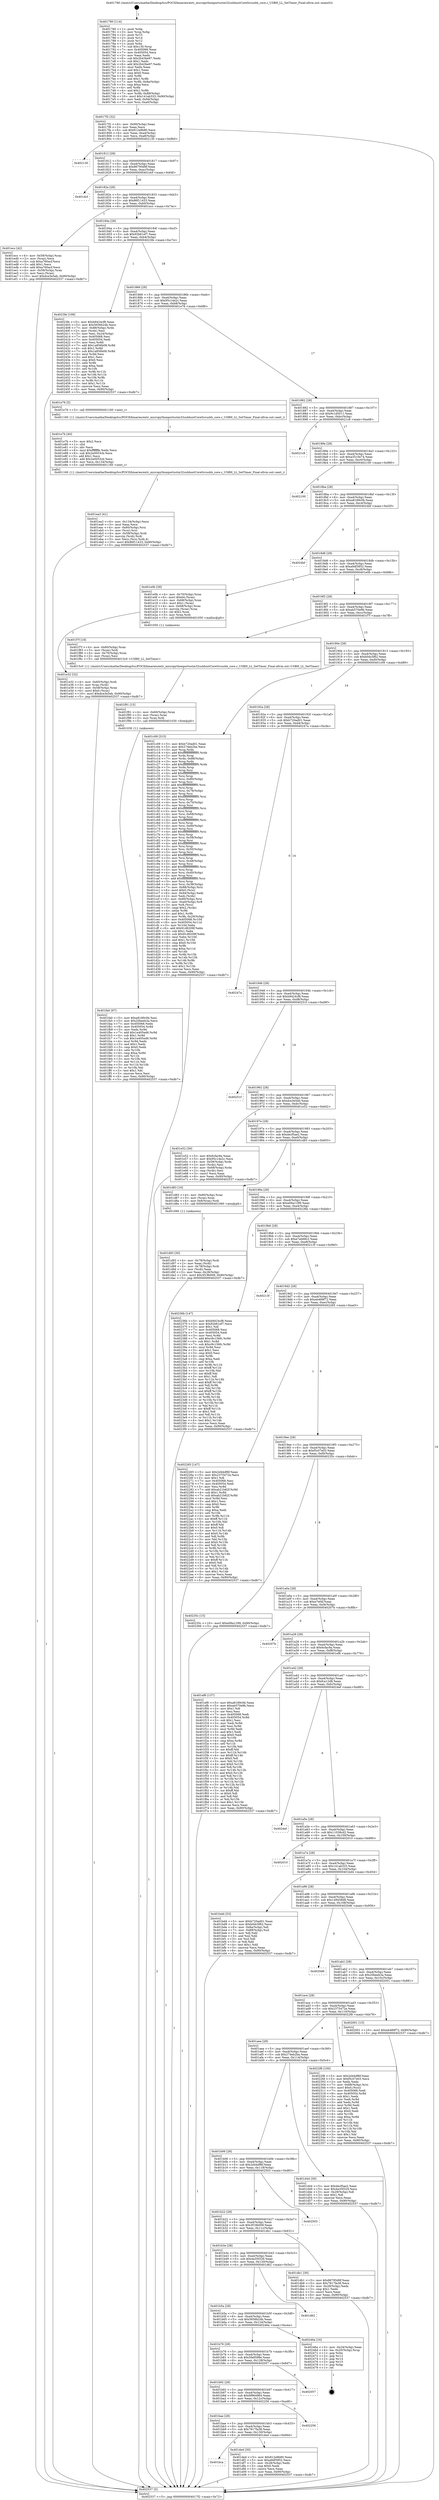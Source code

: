 digraph "0x401780" {
  label = "0x401780 (/mnt/c/Users/mathe/Desktop/tcc/POCII/binaries/extr_micropythonportsstm32usbhostCoreSrcusbh_core.c_USBH_LL_SetTimer_Final-ollvm.out::main(0))"
  labelloc = "t"
  node[shape=record]

  Entry [label="",width=0.3,height=0.3,shape=circle,fillcolor=black,style=filled]
  "0x4017f2" [label="{
     0x4017f2 [32]\l
     | [instrs]\l
     &nbsp;&nbsp;0x4017f2 \<+6\>: mov -0x90(%rbp),%eax\l
     &nbsp;&nbsp;0x4017f8 \<+2\>: mov %eax,%ecx\l
     &nbsp;&nbsp;0x4017fa \<+6\>: sub $0x812e9b80,%ecx\l
     &nbsp;&nbsp;0x401800 \<+6\>: mov %eax,-0xa4(%rbp)\l
     &nbsp;&nbsp;0x401806 \<+6\>: mov %ecx,-0xa8(%rbp)\l
     &nbsp;&nbsp;0x40180c \<+6\>: je 0000000000402130 \<main+0x9b0\>\l
  }"]
  "0x402130" [label="{
     0x402130\l
  }", style=dashed]
  "0x401812" [label="{
     0x401812 [28]\l
     | [instrs]\l
     &nbsp;&nbsp;0x401812 \<+5\>: jmp 0000000000401817 \<main+0x97\>\l
     &nbsp;&nbsp;0x401817 \<+6\>: mov -0xa4(%rbp),%eax\l
     &nbsp;&nbsp;0x40181d \<+5\>: sub $0x86795d9f,%eax\l
     &nbsp;&nbsp;0x401822 \<+6\>: mov %eax,-0xac(%rbp)\l
     &nbsp;&nbsp;0x401828 \<+6\>: je 0000000000401dcf \<main+0x64f\>\l
  }"]
  Exit [label="",width=0.3,height=0.3,shape=circle,fillcolor=black,style=filled,peripheries=2]
  "0x401dcf" [label="{
     0x401dcf\l
  }", style=dashed]
  "0x40182e" [label="{
     0x40182e [28]\l
     | [instrs]\l
     &nbsp;&nbsp;0x40182e \<+5\>: jmp 0000000000401833 \<main+0xb3\>\l
     &nbsp;&nbsp;0x401833 \<+6\>: mov -0xa4(%rbp),%eax\l
     &nbsp;&nbsp;0x401839 \<+5\>: sub $0x86f11433,%eax\l
     &nbsp;&nbsp;0x40183e \<+6\>: mov %eax,-0xb0(%rbp)\l
     &nbsp;&nbsp;0x401844 \<+6\>: je 0000000000401ecc \<main+0x74c\>\l
  }"]
  "0x401fa0" [label="{
     0x401fa0 [97]\l
     | [instrs]\l
     &nbsp;&nbsp;0x401fa0 \<+5\>: mov $0xa8189c0b,%esi\l
     &nbsp;&nbsp;0x401fa5 \<+5\>: mov $0x20beeb3a,%ecx\l
     &nbsp;&nbsp;0x401faa \<+7\>: mov 0x405068,%edx\l
     &nbsp;&nbsp;0x401fb1 \<+8\>: mov 0x405054,%r8d\l
     &nbsp;&nbsp;0x401fb9 \<+3\>: mov %edx,%r9d\l
     &nbsp;&nbsp;0x401fbc \<+7\>: add $0x1e405ed6,%r9d\l
     &nbsp;&nbsp;0x401fc3 \<+4\>: sub $0x1,%r9d\l
     &nbsp;&nbsp;0x401fc7 \<+7\>: sub $0x1e405ed6,%r9d\l
     &nbsp;&nbsp;0x401fce \<+4\>: imul %r9d,%edx\l
     &nbsp;&nbsp;0x401fd2 \<+3\>: and $0x1,%edx\l
     &nbsp;&nbsp;0x401fd5 \<+3\>: cmp $0x0,%edx\l
     &nbsp;&nbsp;0x401fd8 \<+4\>: sete %r10b\l
     &nbsp;&nbsp;0x401fdc \<+4\>: cmp $0xa,%r8d\l
     &nbsp;&nbsp;0x401fe0 \<+4\>: setl %r11b\l
     &nbsp;&nbsp;0x401fe4 \<+3\>: mov %r10b,%bl\l
     &nbsp;&nbsp;0x401fe7 \<+3\>: and %r11b,%bl\l
     &nbsp;&nbsp;0x401fea \<+3\>: xor %r11b,%r10b\l
     &nbsp;&nbsp;0x401fed \<+3\>: or %r10b,%bl\l
     &nbsp;&nbsp;0x401ff0 \<+3\>: test $0x1,%bl\l
     &nbsp;&nbsp;0x401ff3 \<+3\>: cmovne %ecx,%esi\l
     &nbsp;&nbsp;0x401ff6 \<+6\>: mov %esi,-0x90(%rbp)\l
     &nbsp;&nbsp;0x401ffc \<+5\>: jmp 0000000000402537 \<main+0xdb7\>\l
  }"]
  "0x401ecc" [label="{
     0x401ecc [42]\l
     | [instrs]\l
     &nbsp;&nbsp;0x401ecc \<+4\>: mov -0x58(%rbp),%rax\l
     &nbsp;&nbsp;0x401ed0 \<+2\>: mov (%rax),%ecx\l
     &nbsp;&nbsp;0x401ed2 \<+6\>: sub $0xa760acf,%ecx\l
     &nbsp;&nbsp;0x401ed8 \<+3\>: add $0x1,%ecx\l
     &nbsp;&nbsp;0x401edb \<+6\>: add $0xa760acf,%ecx\l
     &nbsp;&nbsp;0x401ee1 \<+4\>: mov -0x58(%rbp),%rax\l
     &nbsp;&nbsp;0x401ee5 \<+2\>: mov %ecx,(%rax)\l
     &nbsp;&nbsp;0x401ee7 \<+10\>: movl $0xdce3e5eb,-0x90(%rbp)\l
     &nbsp;&nbsp;0x401ef1 \<+5\>: jmp 0000000000402537 \<main+0xdb7\>\l
  }"]
  "0x40184a" [label="{
     0x40184a [28]\l
     | [instrs]\l
     &nbsp;&nbsp;0x40184a \<+5\>: jmp 000000000040184f \<main+0xcf\>\l
     &nbsp;&nbsp;0x40184f \<+6\>: mov -0xa4(%rbp),%eax\l
     &nbsp;&nbsp;0x401855 \<+5\>: sub $0x92b61ef7,%eax\l
     &nbsp;&nbsp;0x40185a \<+6\>: mov %eax,-0xb4(%rbp)\l
     &nbsp;&nbsp;0x401860 \<+6\>: je 00000000004023fe \<main+0xc7e\>\l
  }"]
  "0x401f91" [label="{
     0x401f91 [15]\l
     | [instrs]\l
     &nbsp;&nbsp;0x401f91 \<+4\>: mov -0x60(%rbp),%rax\l
     &nbsp;&nbsp;0x401f95 \<+3\>: mov (%rax),%rax\l
     &nbsp;&nbsp;0x401f98 \<+3\>: mov %rax,%rdi\l
     &nbsp;&nbsp;0x401f9b \<+5\>: call 0000000000401030 \<free@plt\>\l
     | [calls]\l
     &nbsp;&nbsp;0x401030 \{1\} (unknown)\l
  }"]
  "0x4023fe" [label="{
     0x4023fe [108]\l
     | [instrs]\l
     &nbsp;&nbsp;0x4023fe \<+5\>: mov $0xb9424cf8,%eax\l
     &nbsp;&nbsp;0x402403 \<+5\>: mov $0x5656b24b,%ecx\l
     &nbsp;&nbsp;0x402408 \<+7\>: mov -0x88(%rbp),%rdx\l
     &nbsp;&nbsp;0x40240f \<+2\>: mov (%rdx),%esi\l
     &nbsp;&nbsp;0x402411 \<+3\>: mov %esi,-0x24(%rbp)\l
     &nbsp;&nbsp;0x402414 \<+7\>: mov 0x405068,%esi\l
     &nbsp;&nbsp;0x40241b \<+7\>: mov 0x405054,%edi\l
     &nbsp;&nbsp;0x402422 \<+3\>: mov %esi,%r8d\l
     &nbsp;&nbsp;0x402425 \<+7\>: add $0x1a856b08,%r8d\l
     &nbsp;&nbsp;0x40242c \<+4\>: sub $0x1,%r8d\l
     &nbsp;&nbsp;0x402430 \<+7\>: sub $0x1a856b08,%r8d\l
     &nbsp;&nbsp;0x402437 \<+4\>: imul %r8d,%esi\l
     &nbsp;&nbsp;0x40243b \<+3\>: and $0x1,%esi\l
     &nbsp;&nbsp;0x40243e \<+3\>: cmp $0x0,%esi\l
     &nbsp;&nbsp;0x402441 \<+4\>: sete %r9b\l
     &nbsp;&nbsp;0x402445 \<+3\>: cmp $0xa,%edi\l
     &nbsp;&nbsp;0x402448 \<+4\>: setl %r10b\l
     &nbsp;&nbsp;0x40244c \<+3\>: mov %r9b,%r11b\l
     &nbsp;&nbsp;0x40244f \<+3\>: and %r10b,%r11b\l
     &nbsp;&nbsp;0x402452 \<+3\>: xor %r10b,%r9b\l
     &nbsp;&nbsp;0x402455 \<+3\>: or %r9b,%r11b\l
     &nbsp;&nbsp;0x402458 \<+4\>: test $0x1,%r11b\l
     &nbsp;&nbsp;0x40245c \<+3\>: cmovne %ecx,%eax\l
     &nbsp;&nbsp;0x40245f \<+6\>: mov %eax,-0x90(%rbp)\l
     &nbsp;&nbsp;0x402465 \<+5\>: jmp 0000000000402537 \<main+0xdb7\>\l
  }"]
  "0x401866" [label="{
     0x401866 [28]\l
     | [instrs]\l
     &nbsp;&nbsp;0x401866 \<+5\>: jmp 000000000040186b \<main+0xeb\>\l
     &nbsp;&nbsp;0x40186b \<+6\>: mov -0xa4(%rbp),%eax\l
     &nbsp;&nbsp;0x401871 \<+5\>: sub $0x95c14e2c,%eax\l
     &nbsp;&nbsp;0x401876 \<+6\>: mov %eax,-0xb8(%rbp)\l
     &nbsp;&nbsp;0x40187c \<+6\>: je 0000000000401e76 \<main+0x6f6\>\l
  }"]
  "0x401ea3" [label="{
     0x401ea3 [41]\l
     | [instrs]\l
     &nbsp;&nbsp;0x401ea3 \<+6\>: mov -0x134(%rbp),%ecx\l
     &nbsp;&nbsp;0x401ea9 \<+3\>: imul %eax,%ecx\l
     &nbsp;&nbsp;0x401eac \<+4\>: mov -0x60(%rbp),%rsi\l
     &nbsp;&nbsp;0x401eb0 \<+3\>: mov (%rsi),%rsi\l
     &nbsp;&nbsp;0x401eb3 \<+4\>: mov -0x58(%rbp),%rdi\l
     &nbsp;&nbsp;0x401eb7 \<+3\>: movslq (%rdi),%rdi\l
     &nbsp;&nbsp;0x401eba \<+3\>: mov %ecx,(%rsi,%rdi,4)\l
     &nbsp;&nbsp;0x401ebd \<+10\>: movl $0x86f11433,-0x90(%rbp)\l
     &nbsp;&nbsp;0x401ec7 \<+5\>: jmp 0000000000402537 \<main+0xdb7\>\l
  }"]
  "0x401e76" [label="{
     0x401e76 [5]\l
     | [instrs]\l
     &nbsp;&nbsp;0x401e76 \<+5\>: call 0000000000401160 \<next_i\>\l
     | [calls]\l
     &nbsp;&nbsp;0x401160 \{1\} (/mnt/c/Users/mathe/Desktop/tcc/POCII/binaries/extr_micropythonportsstm32usbhostCoreSrcusbh_core.c_USBH_LL_SetTimer_Final-ollvm.out::next_i)\l
  }"]
  "0x401882" [label="{
     0x401882 [28]\l
     | [instrs]\l
     &nbsp;&nbsp;0x401882 \<+5\>: jmp 0000000000401887 \<main+0x107\>\l
     &nbsp;&nbsp;0x401887 \<+6\>: mov -0xa4(%rbp),%eax\l
     &nbsp;&nbsp;0x40188d \<+5\>: sub $0x9c1d5011,%eax\l
     &nbsp;&nbsp;0x401892 \<+6\>: mov %eax,-0xbc(%rbp)\l
     &nbsp;&nbsp;0x401898 \<+6\>: je 00000000004021c8 \<main+0xa48\>\l
  }"]
  "0x401e7b" [label="{
     0x401e7b [40]\l
     | [instrs]\l
     &nbsp;&nbsp;0x401e7b \<+5\>: mov $0x2,%ecx\l
     &nbsp;&nbsp;0x401e80 \<+1\>: cltd\l
     &nbsp;&nbsp;0x401e81 \<+2\>: idiv %ecx\l
     &nbsp;&nbsp;0x401e83 \<+6\>: imul $0xfffffffe,%edx,%ecx\l
     &nbsp;&nbsp;0x401e89 \<+6\>: sub $0x2e0053cb,%ecx\l
     &nbsp;&nbsp;0x401e8f \<+3\>: add $0x1,%ecx\l
     &nbsp;&nbsp;0x401e92 \<+6\>: add $0x2e0053cb,%ecx\l
     &nbsp;&nbsp;0x401e98 \<+6\>: mov %ecx,-0x134(%rbp)\l
     &nbsp;&nbsp;0x401e9e \<+5\>: call 0000000000401160 \<next_i\>\l
     | [calls]\l
     &nbsp;&nbsp;0x401160 \{1\} (/mnt/c/Users/mathe/Desktop/tcc/POCII/binaries/extr_micropythonportsstm32usbhostCoreSrcusbh_core.c_USBH_LL_SetTimer_Final-ollvm.out::next_i)\l
  }"]
  "0x4021c8" [label="{
     0x4021c8\l
  }", style=dashed]
  "0x40189e" [label="{
     0x40189e [28]\l
     | [instrs]\l
     &nbsp;&nbsp;0x40189e \<+5\>: jmp 00000000004018a3 \<main+0x123\>\l
     &nbsp;&nbsp;0x4018a3 \<+6\>: mov -0xa4(%rbp),%eax\l
     &nbsp;&nbsp;0x4018a9 \<+5\>: sub $0xa3510e74,%eax\l
     &nbsp;&nbsp;0x4018ae \<+6\>: mov %eax,-0xc0(%rbp)\l
     &nbsp;&nbsp;0x4018b4 \<+6\>: je 0000000000402100 \<main+0x980\>\l
  }"]
  "0x401e32" [label="{
     0x401e32 [32]\l
     | [instrs]\l
     &nbsp;&nbsp;0x401e32 \<+4\>: mov -0x60(%rbp),%rdi\l
     &nbsp;&nbsp;0x401e36 \<+3\>: mov %rax,(%rdi)\l
     &nbsp;&nbsp;0x401e39 \<+4\>: mov -0x58(%rbp),%rax\l
     &nbsp;&nbsp;0x401e3d \<+6\>: movl $0x0,(%rax)\l
     &nbsp;&nbsp;0x401e43 \<+10\>: movl $0xdce3e5eb,-0x90(%rbp)\l
     &nbsp;&nbsp;0x401e4d \<+5\>: jmp 0000000000402537 \<main+0xdb7\>\l
  }"]
  "0x402100" [label="{
     0x402100\l
  }", style=dashed]
  "0x4018ba" [label="{
     0x4018ba [28]\l
     | [instrs]\l
     &nbsp;&nbsp;0x4018ba \<+5\>: jmp 00000000004018bf \<main+0x13f\>\l
     &nbsp;&nbsp;0x4018bf \<+6\>: mov -0xa4(%rbp),%eax\l
     &nbsp;&nbsp;0x4018c5 \<+5\>: sub $0xa8189c0b,%eax\l
     &nbsp;&nbsp;0x4018ca \<+6\>: mov %eax,-0xc4(%rbp)\l
     &nbsp;&nbsp;0x4018d0 \<+6\>: je 00000000004024bf \<main+0xd3f\>\l
  }"]
  "0x401bca" [label="{
     0x401bca\l
  }", style=dashed]
  "0x4024bf" [label="{
     0x4024bf\l
  }", style=dashed]
  "0x4018d6" [label="{
     0x4018d6 [28]\l
     | [instrs]\l
     &nbsp;&nbsp;0x4018d6 \<+5\>: jmp 00000000004018db \<main+0x15b\>\l
     &nbsp;&nbsp;0x4018db \<+6\>: mov -0xa4(%rbp),%eax\l
     &nbsp;&nbsp;0x4018e1 \<+5\>: sub $0xa9df3852,%eax\l
     &nbsp;&nbsp;0x4018e6 \<+6\>: mov %eax,-0xc8(%rbp)\l
     &nbsp;&nbsp;0x4018ec \<+6\>: je 0000000000401e0b \<main+0x68b\>\l
  }"]
  "0x401ded" [label="{
     0x401ded [30]\l
     | [instrs]\l
     &nbsp;&nbsp;0x401ded \<+5\>: mov $0x812e9b80,%eax\l
     &nbsp;&nbsp;0x401df2 \<+5\>: mov $0xa9df3852,%ecx\l
     &nbsp;&nbsp;0x401df7 \<+3\>: mov -0x28(%rbp),%edx\l
     &nbsp;&nbsp;0x401dfa \<+3\>: cmp $0x0,%edx\l
     &nbsp;&nbsp;0x401dfd \<+3\>: cmove %ecx,%eax\l
     &nbsp;&nbsp;0x401e00 \<+6\>: mov %eax,-0x90(%rbp)\l
     &nbsp;&nbsp;0x401e06 \<+5\>: jmp 0000000000402537 \<main+0xdb7\>\l
  }"]
  "0x401e0b" [label="{
     0x401e0b [39]\l
     | [instrs]\l
     &nbsp;&nbsp;0x401e0b \<+4\>: mov -0x70(%rbp),%rax\l
     &nbsp;&nbsp;0x401e0f \<+6\>: movl $0x64,(%rax)\l
     &nbsp;&nbsp;0x401e15 \<+4\>: mov -0x68(%rbp),%rax\l
     &nbsp;&nbsp;0x401e19 \<+6\>: movl $0x1,(%rax)\l
     &nbsp;&nbsp;0x401e1f \<+4\>: mov -0x68(%rbp),%rax\l
     &nbsp;&nbsp;0x401e23 \<+3\>: movslq (%rax),%rax\l
     &nbsp;&nbsp;0x401e26 \<+4\>: shl $0x2,%rax\l
     &nbsp;&nbsp;0x401e2a \<+3\>: mov %rax,%rdi\l
     &nbsp;&nbsp;0x401e2d \<+5\>: call 0000000000401050 \<malloc@plt\>\l
     | [calls]\l
     &nbsp;&nbsp;0x401050 \{1\} (unknown)\l
  }"]
  "0x4018f2" [label="{
     0x4018f2 [28]\l
     | [instrs]\l
     &nbsp;&nbsp;0x4018f2 \<+5\>: jmp 00000000004018f7 \<main+0x177\>\l
     &nbsp;&nbsp;0x4018f7 \<+6\>: mov -0xa4(%rbp),%eax\l
     &nbsp;&nbsp;0x4018fd \<+5\>: sub $0xab570e9b,%eax\l
     &nbsp;&nbsp;0x401902 \<+6\>: mov %eax,-0xcc(%rbp)\l
     &nbsp;&nbsp;0x401908 \<+6\>: je 0000000000401f7f \<main+0x7ff\>\l
  }"]
  "0x401bae" [label="{
     0x401bae [28]\l
     | [instrs]\l
     &nbsp;&nbsp;0x401bae \<+5\>: jmp 0000000000401bb3 \<main+0x433\>\l
     &nbsp;&nbsp;0x401bb3 \<+6\>: mov -0xa4(%rbp),%eax\l
     &nbsp;&nbsp;0x401bb9 \<+5\>: sub $0x7817fa38,%eax\l
     &nbsp;&nbsp;0x401bbe \<+6\>: mov %eax,-0x130(%rbp)\l
     &nbsp;&nbsp;0x401bc4 \<+6\>: je 0000000000401ded \<main+0x66d\>\l
  }"]
  "0x401f7f" [label="{
     0x401f7f [18]\l
     | [instrs]\l
     &nbsp;&nbsp;0x401f7f \<+4\>: mov -0x60(%rbp),%rax\l
     &nbsp;&nbsp;0x401f83 \<+3\>: mov (%rax),%rdi\l
     &nbsp;&nbsp;0x401f86 \<+4\>: mov -0x70(%rbp),%rax\l
     &nbsp;&nbsp;0x401f8a \<+2\>: mov (%rax),%esi\l
     &nbsp;&nbsp;0x401f8c \<+5\>: call 00000000004015c0 \<USBH_LL_SetTimer\>\l
     | [calls]\l
     &nbsp;&nbsp;0x4015c0 \{1\} (/mnt/c/Users/mathe/Desktop/tcc/POCII/binaries/extr_micropythonportsstm32usbhostCoreSrcusbh_core.c_USBH_LL_SetTimer_Final-ollvm.out::USBH_LL_SetTimer)\l
  }"]
  "0x40190e" [label="{
     0x40190e [28]\l
     | [instrs]\l
     &nbsp;&nbsp;0x40190e \<+5\>: jmp 0000000000401913 \<main+0x193\>\l
     &nbsp;&nbsp;0x401913 \<+6\>: mov -0xa4(%rbp),%eax\l
     &nbsp;&nbsp;0x401919 \<+5\>: sub $0xb0dc5f62,%eax\l
     &nbsp;&nbsp;0x40191e \<+6\>: mov %eax,-0xd0(%rbp)\l
     &nbsp;&nbsp;0x401924 \<+6\>: je 0000000000401c09 \<main+0x489\>\l
  }"]
  "0x402256" [label="{
     0x402256\l
  }", style=dashed]
  "0x401c09" [label="{
     0x401c09 [315]\l
     | [instrs]\l
     &nbsp;&nbsp;0x401c09 \<+5\>: mov $0xb720ad01,%eax\l
     &nbsp;&nbsp;0x401c0e \<+5\>: mov $0x274eb2ba,%ecx\l
     &nbsp;&nbsp;0x401c13 \<+3\>: mov %rsp,%rdx\l
     &nbsp;&nbsp;0x401c16 \<+4\>: add $0xfffffffffffffff0,%rdx\l
     &nbsp;&nbsp;0x401c1a \<+3\>: mov %rdx,%rsp\l
     &nbsp;&nbsp;0x401c1d \<+7\>: mov %rdx,-0x88(%rbp)\l
     &nbsp;&nbsp;0x401c24 \<+3\>: mov %rsp,%rdx\l
     &nbsp;&nbsp;0x401c27 \<+4\>: add $0xfffffffffffffff0,%rdx\l
     &nbsp;&nbsp;0x401c2b \<+3\>: mov %rdx,%rsp\l
     &nbsp;&nbsp;0x401c2e \<+3\>: mov %rsp,%rsi\l
     &nbsp;&nbsp;0x401c31 \<+4\>: add $0xfffffffffffffff0,%rsi\l
     &nbsp;&nbsp;0x401c35 \<+3\>: mov %rsi,%rsp\l
     &nbsp;&nbsp;0x401c38 \<+4\>: mov %rsi,-0x80(%rbp)\l
     &nbsp;&nbsp;0x401c3c \<+3\>: mov %rsp,%rsi\l
     &nbsp;&nbsp;0x401c3f \<+4\>: add $0xfffffffffffffff0,%rsi\l
     &nbsp;&nbsp;0x401c43 \<+3\>: mov %rsi,%rsp\l
     &nbsp;&nbsp;0x401c46 \<+4\>: mov %rsi,-0x78(%rbp)\l
     &nbsp;&nbsp;0x401c4a \<+3\>: mov %rsp,%rsi\l
     &nbsp;&nbsp;0x401c4d \<+4\>: add $0xfffffffffffffff0,%rsi\l
     &nbsp;&nbsp;0x401c51 \<+3\>: mov %rsi,%rsp\l
     &nbsp;&nbsp;0x401c54 \<+4\>: mov %rsi,-0x70(%rbp)\l
     &nbsp;&nbsp;0x401c58 \<+3\>: mov %rsp,%rsi\l
     &nbsp;&nbsp;0x401c5b \<+4\>: add $0xfffffffffffffff0,%rsi\l
     &nbsp;&nbsp;0x401c5f \<+3\>: mov %rsi,%rsp\l
     &nbsp;&nbsp;0x401c62 \<+4\>: mov %rsi,-0x68(%rbp)\l
     &nbsp;&nbsp;0x401c66 \<+3\>: mov %rsp,%rsi\l
     &nbsp;&nbsp;0x401c69 \<+4\>: add $0xfffffffffffffff0,%rsi\l
     &nbsp;&nbsp;0x401c6d \<+3\>: mov %rsi,%rsp\l
     &nbsp;&nbsp;0x401c70 \<+4\>: mov %rsi,-0x60(%rbp)\l
     &nbsp;&nbsp;0x401c74 \<+3\>: mov %rsp,%rsi\l
     &nbsp;&nbsp;0x401c77 \<+4\>: add $0xfffffffffffffff0,%rsi\l
     &nbsp;&nbsp;0x401c7b \<+3\>: mov %rsi,%rsp\l
     &nbsp;&nbsp;0x401c7e \<+4\>: mov %rsi,-0x58(%rbp)\l
     &nbsp;&nbsp;0x401c82 \<+3\>: mov %rsp,%rsi\l
     &nbsp;&nbsp;0x401c85 \<+4\>: add $0xfffffffffffffff0,%rsi\l
     &nbsp;&nbsp;0x401c89 \<+3\>: mov %rsi,%rsp\l
     &nbsp;&nbsp;0x401c8c \<+4\>: mov %rsi,-0x50(%rbp)\l
     &nbsp;&nbsp;0x401c90 \<+3\>: mov %rsp,%rsi\l
     &nbsp;&nbsp;0x401c93 \<+4\>: add $0xfffffffffffffff0,%rsi\l
     &nbsp;&nbsp;0x401c97 \<+3\>: mov %rsi,%rsp\l
     &nbsp;&nbsp;0x401c9a \<+4\>: mov %rsi,-0x48(%rbp)\l
     &nbsp;&nbsp;0x401c9e \<+3\>: mov %rsp,%rsi\l
     &nbsp;&nbsp;0x401ca1 \<+4\>: add $0xfffffffffffffff0,%rsi\l
     &nbsp;&nbsp;0x401ca5 \<+3\>: mov %rsi,%rsp\l
     &nbsp;&nbsp;0x401ca8 \<+4\>: mov %rsi,-0x40(%rbp)\l
     &nbsp;&nbsp;0x401cac \<+3\>: mov %rsp,%rsi\l
     &nbsp;&nbsp;0x401caf \<+4\>: add $0xfffffffffffffff0,%rsi\l
     &nbsp;&nbsp;0x401cb3 \<+3\>: mov %rsi,%rsp\l
     &nbsp;&nbsp;0x401cb6 \<+4\>: mov %rsi,-0x38(%rbp)\l
     &nbsp;&nbsp;0x401cba \<+7\>: mov -0x88(%rbp),%rsi\l
     &nbsp;&nbsp;0x401cc1 \<+6\>: movl $0x0,(%rsi)\l
     &nbsp;&nbsp;0x401cc7 \<+6\>: mov -0x94(%rbp),%edi\l
     &nbsp;&nbsp;0x401ccd \<+2\>: mov %edi,(%rdx)\l
     &nbsp;&nbsp;0x401ccf \<+4\>: mov -0x80(%rbp),%rsi\l
     &nbsp;&nbsp;0x401cd3 \<+7\>: mov -0xa0(%rbp),%r8\l
     &nbsp;&nbsp;0x401cda \<+3\>: mov %r8,(%rsi)\l
     &nbsp;&nbsp;0x401cdd \<+3\>: cmpl $0x2,(%rdx)\l
     &nbsp;&nbsp;0x401ce0 \<+4\>: setne %r9b\l
     &nbsp;&nbsp;0x401ce4 \<+4\>: and $0x1,%r9b\l
     &nbsp;&nbsp;0x401ce8 \<+4\>: mov %r9b,-0x29(%rbp)\l
     &nbsp;&nbsp;0x401cec \<+8\>: mov 0x405068,%r10d\l
     &nbsp;&nbsp;0x401cf4 \<+8\>: mov 0x405054,%r11d\l
     &nbsp;&nbsp;0x401cfc \<+3\>: mov %r10d,%ebx\l
     &nbsp;&nbsp;0x401cff \<+6\>: add $0x91d8209f,%ebx\l
     &nbsp;&nbsp;0x401d05 \<+3\>: sub $0x1,%ebx\l
     &nbsp;&nbsp;0x401d08 \<+6\>: sub $0x91d8209f,%ebx\l
     &nbsp;&nbsp;0x401d0e \<+4\>: imul %ebx,%r10d\l
     &nbsp;&nbsp;0x401d12 \<+4\>: and $0x1,%r10d\l
     &nbsp;&nbsp;0x401d16 \<+4\>: cmp $0x0,%r10d\l
     &nbsp;&nbsp;0x401d1a \<+4\>: sete %r9b\l
     &nbsp;&nbsp;0x401d1e \<+4\>: cmp $0xa,%r11d\l
     &nbsp;&nbsp;0x401d22 \<+4\>: setl %r14b\l
     &nbsp;&nbsp;0x401d26 \<+3\>: mov %r9b,%r15b\l
     &nbsp;&nbsp;0x401d29 \<+3\>: and %r14b,%r15b\l
     &nbsp;&nbsp;0x401d2c \<+3\>: xor %r14b,%r9b\l
     &nbsp;&nbsp;0x401d2f \<+3\>: or %r9b,%r15b\l
     &nbsp;&nbsp;0x401d32 \<+4\>: test $0x1,%r15b\l
     &nbsp;&nbsp;0x401d36 \<+3\>: cmovne %ecx,%eax\l
     &nbsp;&nbsp;0x401d39 \<+6\>: mov %eax,-0x90(%rbp)\l
     &nbsp;&nbsp;0x401d3f \<+5\>: jmp 0000000000402537 \<main+0xdb7\>\l
  }"]
  "0x40192a" [label="{
     0x40192a [28]\l
     | [instrs]\l
     &nbsp;&nbsp;0x40192a \<+5\>: jmp 000000000040192f \<main+0x1af\>\l
     &nbsp;&nbsp;0x40192f \<+6\>: mov -0xa4(%rbp),%eax\l
     &nbsp;&nbsp;0x401935 \<+5\>: sub $0xb720ad01,%eax\l
     &nbsp;&nbsp;0x40193a \<+6\>: mov %eax,-0xd4(%rbp)\l
     &nbsp;&nbsp;0x401940 \<+6\>: je 000000000040247a \<main+0xcfa\>\l
  }"]
  "0x401b92" [label="{
     0x401b92 [28]\l
     | [instrs]\l
     &nbsp;&nbsp;0x401b92 \<+5\>: jmp 0000000000401b97 \<main+0x417\>\l
     &nbsp;&nbsp;0x401b97 \<+6\>: mov -0xa4(%rbp),%eax\l
     &nbsp;&nbsp;0x401b9d \<+5\>: sub $0x6f964964,%eax\l
     &nbsp;&nbsp;0x401ba2 \<+6\>: mov %eax,-0x12c(%rbp)\l
     &nbsp;&nbsp;0x401ba8 \<+6\>: je 0000000000402256 \<main+0xad6\>\l
  }"]
  "0x40247a" [label="{
     0x40247a\l
  }", style=dashed]
  "0x401946" [label="{
     0x401946 [28]\l
     | [instrs]\l
     &nbsp;&nbsp;0x401946 \<+5\>: jmp 000000000040194b \<main+0x1cb\>\l
     &nbsp;&nbsp;0x40194b \<+6\>: mov -0xa4(%rbp),%eax\l
     &nbsp;&nbsp;0x401951 \<+5\>: sub $0xb9424cf8,%eax\l
     &nbsp;&nbsp;0x401956 \<+6\>: mov %eax,-0xd8(%rbp)\l
     &nbsp;&nbsp;0x40195c \<+6\>: je 000000000040251f \<main+0xd9f\>\l
  }"]
  "0x402057" [label="{
     0x402057\l
  }", style=dashed]
  "0x40251f" [label="{
     0x40251f\l
  }", style=dashed]
  "0x401962" [label="{
     0x401962 [28]\l
     | [instrs]\l
     &nbsp;&nbsp;0x401962 \<+5\>: jmp 0000000000401967 \<main+0x1e7\>\l
     &nbsp;&nbsp;0x401967 \<+6\>: mov -0xa4(%rbp),%eax\l
     &nbsp;&nbsp;0x40196d \<+5\>: sub $0xdce3e5eb,%eax\l
     &nbsp;&nbsp;0x401972 \<+6\>: mov %eax,-0xdc(%rbp)\l
     &nbsp;&nbsp;0x401978 \<+6\>: je 0000000000401e52 \<main+0x6d2\>\l
  }"]
  "0x401b76" [label="{
     0x401b76 [28]\l
     | [instrs]\l
     &nbsp;&nbsp;0x401b76 \<+5\>: jmp 0000000000401b7b \<main+0x3fb\>\l
     &nbsp;&nbsp;0x401b7b \<+6\>: mov -0xa4(%rbp),%eax\l
     &nbsp;&nbsp;0x401b81 \<+5\>: sub $0x5fa9598e,%eax\l
     &nbsp;&nbsp;0x401b86 \<+6\>: mov %eax,-0x128(%rbp)\l
     &nbsp;&nbsp;0x401b8c \<+6\>: je 0000000000402057 \<main+0x8d7\>\l
  }"]
  "0x401e52" [label="{
     0x401e52 [36]\l
     | [instrs]\l
     &nbsp;&nbsp;0x401e52 \<+5\>: mov $0x6cfac9a,%eax\l
     &nbsp;&nbsp;0x401e57 \<+5\>: mov $0x95c14e2c,%ecx\l
     &nbsp;&nbsp;0x401e5c \<+4\>: mov -0x58(%rbp),%rdx\l
     &nbsp;&nbsp;0x401e60 \<+2\>: mov (%rdx),%esi\l
     &nbsp;&nbsp;0x401e62 \<+4\>: mov -0x68(%rbp),%rdx\l
     &nbsp;&nbsp;0x401e66 \<+2\>: cmp (%rdx),%esi\l
     &nbsp;&nbsp;0x401e68 \<+3\>: cmovl %ecx,%eax\l
     &nbsp;&nbsp;0x401e6b \<+6\>: mov %eax,-0x90(%rbp)\l
     &nbsp;&nbsp;0x401e71 \<+5\>: jmp 0000000000402537 \<main+0xdb7\>\l
  }"]
  "0x40197e" [label="{
     0x40197e [28]\l
     | [instrs]\l
     &nbsp;&nbsp;0x40197e \<+5\>: jmp 0000000000401983 \<main+0x203\>\l
     &nbsp;&nbsp;0x401983 \<+6\>: mov -0xa4(%rbp),%eax\l
     &nbsp;&nbsp;0x401989 \<+5\>: sub $0xdecf5ae2,%eax\l
     &nbsp;&nbsp;0x40198e \<+6\>: mov %eax,-0xe0(%rbp)\l
     &nbsp;&nbsp;0x401994 \<+6\>: je 0000000000401d83 \<main+0x603\>\l
  }"]
  "0x40246a" [label="{
     0x40246a [16]\l
     | [instrs]\l
     &nbsp;&nbsp;0x40246a \<+3\>: mov -0x24(%rbp),%eax\l
     &nbsp;&nbsp;0x40246d \<+4\>: lea -0x20(%rbp),%rsp\l
     &nbsp;&nbsp;0x402471 \<+1\>: pop %rbx\l
     &nbsp;&nbsp;0x402472 \<+2\>: pop %r12\l
     &nbsp;&nbsp;0x402474 \<+2\>: pop %r14\l
     &nbsp;&nbsp;0x402476 \<+2\>: pop %r15\l
     &nbsp;&nbsp;0x402478 \<+1\>: pop %rbp\l
     &nbsp;&nbsp;0x402479 \<+1\>: ret\l
  }"]
  "0x401d83" [label="{
     0x401d83 [16]\l
     | [instrs]\l
     &nbsp;&nbsp;0x401d83 \<+4\>: mov -0x80(%rbp),%rax\l
     &nbsp;&nbsp;0x401d87 \<+3\>: mov (%rax),%rax\l
     &nbsp;&nbsp;0x401d8a \<+4\>: mov 0x8(%rax),%rdi\l
     &nbsp;&nbsp;0x401d8e \<+5\>: call 0000000000401060 \<atoi@plt\>\l
     | [calls]\l
     &nbsp;&nbsp;0x401060 \{1\} (unknown)\l
  }"]
  "0x40199a" [label="{
     0x40199a [28]\l
     | [instrs]\l
     &nbsp;&nbsp;0x40199a \<+5\>: jmp 000000000040199f \<main+0x21f\>\l
     &nbsp;&nbsp;0x40199f \<+6\>: mov -0xa4(%rbp),%eax\l
     &nbsp;&nbsp;0x4019a5 \<+5\>: sub $0xe06a1299,%eax\l
     &nbsp;&nbsp;0x4019aa \<+6\>: mov %eax,-0xe4(%rbp)\l
     &nbsp;&nbsp;0x4019b0 \<+6\>: je 000000000040236b \<main+0xbeb\>\l
  }"]
  "0x401b5a" [label="{
     0x401b5a [28]\l
     | [instrs]\l
     &nbsp;&nbsp;0x401b5a \<+5\>: jmp 0000000000401b5f \<main+0x3df\>\l
     &nbsp;&nbsp;0x401b5f \<+6\>: mov -0xa4(%rbp),%eax\l
     &nbsp;&nbsp;0x401b65 \<+5\>: sub $0x5656b24b,%eax\l
     &nbsp;&nbsp;0x401b6a \<+6\>: mov %eax,-0x124(%rbp)\l
     &nbsp;&nbsp;0x401b70 \<+6\>: je 000000000040246a \<main+0xcea\>\l
  }"]
  "0x40236b" [label="{
     0x40236b [147]\l
     | [instrs]\l
     &nbsp;&nbsp;0x40236b \<+5\>: mov $0xb9424cf8,%eax\l
     &nbsp;&nbsp;0x402370 \<+5\>: mov $0x92b61ef7,%ecx\l
     &nbsp;&nbsp;0x402375 \<+2\>: mov $0x1,%dl\l
     &nbsp;&nbsp;0x402377 \<+7\>: mov 0x405068,%esi\l
     &nbsp;&nbsp;0x40237e \<+7\>: mov 0x405054,%edi\l
     &nbsp;&nbsp;0x402385 \<+3\>: mov %esi,%r8d\l
     &nbsp;&nbsp;0x402388 \<+7\>: add $0xc9c156fc,%r8d\l
     &nbsp;&nbsp;0x40238f \<+4\>: sub $0x1,%r8d\l
     &nbsp;&nbsp;0x402393 \<+7\>: sub $0xc9c156fc,%r8d\l
     &nbsp;&nbsp;0x40239a \<+4\>: imul %r8d,%esi\l
     &nbsp;&nbsp;0x40239e \<+3\>: and $0x1,%esi\l
     &nbsp;&nbsp;0x4023a1 \<+3\>: cmp $0x0,%esi\l
     &nbsp;&nbsp;0x4023a4 \<+4\>: sete %r9b\l
     &nbsp;&nbsp;0x4023a8 \<+3\>: cmp $0xa,%edi\l
     &nbsp;&nbsp;0x4023ab \<+4\>: setl %r10b\l
     &nbsp;&nbsp;0x4023af \<+3\>: mov %r9b,%r11b\l
     &nbsp;&nbsp;0x4023b2 \<+4\>: xor $0xff,%r11b\l
     &nbsp;&nbsp;0x4023b6 \<+3\>: mov %r10b,%bl\l
     &nbsp;&nbsp;0x4023b9 \<+3\>: xor $0xff,%bl\l
     &nbsp;&nbsp;0x4023bc \<+3\>: xor $0x1,%dl\l
     &nbsp;&nbsp;0x4023bf \<+3\>: mov %r11b,%r14b\l
     &nbsp;&nbsp;0x4023c2 \<+4\>: and $0xff,%r14b\l
     &nbsp;&nbsp;0x4023c6 \<+3\>: and %dl,%r9b\l
     &nbsp;&nbsp;0x4023c9 \<+3\>: mov %bl,%r15b\l
     &nbsp;&nbsp;0x4023cc \<+4\>: and $0xff,%r15b\l
     &nbsp;&nbsp;0x4023d0 \<+3\>: and %dl,%r10b\l
     &nbsp;&nbsp;0x4023d3 \<+3\>: or %r9b,%r14b\l
     &nbsp;&nbsp;0x4023d6 \<+3\>: or %r10b,%r15b\l
     &nbsp;&nbsp;0x4023d9 \<+3\>: xor %r15b,%r14b\l
     &nbsp;&nbsp;0x4023dc \<+3\>: or %bl,%r11b\l
     &nbsp;&nbsp;0x4023df \<+4\>: xor $0xff,%r11b\l
     &nbsp;&nbsp;0x4023e3 \<+3\>: or $0x1,%dl\l
     &nbsp;&nbsp;0x4023e6 \<+3\>: and %dl,%r11b\l
     &nbsp;&nbsp;0x4023e9 \<+3\>: or %r11b,%r14b\l
     &nbsp;&nbsp;0x4023ec \<+4\>: test $0x1,%r14b\l
     &nbsp;&nbsp;0x4023f0 \<+3\>: cmovne %ecx,%eax\l
     &nbsp;&nbsp;0x4023f3 \<+6\>: mov %eax,-0x90(%rbp)\l
     &nbsp;&nbsp;0x4023f9 \<+5\>: jmp 0000000000402537 \<main+0xdb7\>\l
  }"]
  "0x4019b6" [label="{
     0x4019b6 [28]\l
     | [instrs]\l
     &nbsp;&nbsp;0x4019b6 \<+5\>: jmp 00000000004019bb \<main+0x23b\>\l
     &nbsp;&nbsp;0x4019bb \<+6\>: mov -0xa4(%rbp),%eax\l
     &nbsp;&nbsp;0x4019c1 \<+5\>: sub $0xe7ab68c2,%eax\l
     &nbsp;&nbsp;0x4019c6 \<+6\>: mov %eax,-0xe8(%rbp)\l
     &nbsp;&nbsp;0x4019cc \<+6\>: je 000000000040213f \<main+0x9bf\>\l
  }"]
  "0x401d62" [label="{
     0x401d62\l
  }", style=dashed]
  "0x40213f" [label="{
     0x40213f\l
  }", style=dashed]
  "0x4019d2" [label="{
     0x4019d2 [28]\l
     | [instrs]\l
     &nbsp;&nbsp;0x4019d2 \<+5\>: jmp 00000000004019d7 \<main+0x257\>\l
     &nbsp;&nbsp;0x4019d7 \<+6\>: mov -0xa4(%rbp),%eax\l
     &nbsp;&nbsp;0x4019dd \<+5\>: sub $0xeb489f72,%eax\l
     &nbsp;&nbsp;0x4019e2 \<+6\>: mov %eax,-0xec(%rbp)\l
     &nbsp;&nbsp;0x4019e8 \<+6\>: je 0000000000402265 \<main+0xae5\>\l
  }"]
  "0x401b3e" [label="{
     0x401b3e [28]\l
     | [instrs]\l
     &nbsp;&nbsp;0x401b3e \<+5\>: jmp 0000000000401b43 \<main+0x3c3\>\l
     &nbsp;&nbsp;0x401b43 \<+6\>: mov -0xa4(%rbp),%eax\l
     &nbsp;&nbsp;0x401b49 \<+5\>: sub $0x4a35f329,%eax\l
     &nbsp;&nbsp;0x401b4e \<+6\>: mov %eax,-0x120(%rbp)\l
     &nbsp;&nbsp;0x401b54 \<+6\>: je 0000000000401d62 \<main+0x5e2\>\l
  }"]
  "0x402265" [label="{
     0x402265 [147]\l
     | [instrs]\l
     &nbsp;&nbsp;0x402265 \<+5\>: mov $0x2d44df6f,%eax\l
     &nbsp;&nbsp;0x40226a \<+5\>: mov $0x2375472e,%ecx\l
     &nbsp;&nbsp;0x40226f \<+2\>: mov $0x1,%dl\l
     &nbsp;&nbsp;0x402271 \<+7\>: mov 0x405068,%esi\l
     &nbsp;&nbsp;0x402278 \<+7\>: mov 0x405054,%edi\l
     &nbsp;&nbsp;0x40227f \<+3\>: mov %esi,%r8d\l
     &nbsp;&nbsp;0x402282 \<+7\>: add $0xab21b82f,%r8d\l
     &nbsp;&nbsp;0x402289 \<+4\>: sub $0x1,%r8d\l
     &nbsp;&nbsp;0x40228d \<+7\>: sub $0xab21b82f,%r8d\l
     &nbsp;&nbsp;0x402294 \<+4\>: imul %r8d,%esi\l
     &nbsp;&nbsp;0x402298 \<+3\>: and $0x1,%esi\l
     &nbsp;&nbsp;0x40229b \<+3\>: cmp $0x0,%esi\l
     &nbsp;&nbsp;0x40229e \<+4\>: sete %r9b\l
     &nbsp;&nbsp;0x4022a2 \<+3\>: cmp $0xa,%edi\l
     &nbsp;&nbsp;0x4022a5 \<+4\>: setl %r10b\l
     &nbsp;&nbsp;0x4022a9 \<+3\>: mov %r9b,%r11b\l
     &nbsp;&nbsp;0x4022ac \<+4\>: xor $0xff,%r11b\l
     &nbsp;&nbsp;0x4022b0 \<+3\>: mov %r10b,%bl\l
     &nbsp;&nbsp;0x4022b3 \<+3\>: xor $0xff,%bl\l
     &nbsp;&nbsp;0x4022b6 \<+3\>: xor $0x0,%dl\l
     &nbsp;&nbsp;0x4022b9 \<+3\>: mov %r11b,%r14b\l
     &nbsp;&nbsp;0x4022bc \<+4\>: and $0x0,%r14b\l
     &nbsp;&nbsp;0x4022c0 \<+3\>: and %dl,%r9b\l
     &nbsp;&nbsp;0x4022c3 \<+3\>: mov %bl,%r15b\l
     &nbsp;&nbsp;0x4022c6 \<+4\>: and $0x0,%r15b\l
     &nbsp;&nbsp;0x4022ca \<+3\>: and %dl,%r10b\l
     &nbsp;&nbsp;0x4022cd \<+3\>: or %r9b,%r14b\l
     &nbsp;&nbsp;0x4022d0 \<+3\>: or %r10b,%r15b\l
     &nbsp;&nbsp;0x4022d3 \<+3\>: xor %r15b,%r14b\l
     &nbsp;&nbsp;0x4022d6 \<+3\>: or %bl,%r11b\l
     &nbsp;&nbsp;0x4022d9 \<+4\>: xor $0xff,%r11b\l
     &nbsp;&nbsp;0x4022dd \<+3\>: or $0x0,%dl\l
     &nbsp;&nbsp;0x4022e0 \<+3\>: and %dl,%r11b\l
     &nbsp;&nbsp;0x4022e3 \<+3\>: or %r11b,%r14b\l
     &nbsp;&nbsp;0x4022e6 \<+4\>: test $0x1,%r14b\l
     &nbsp;&nbsp;0x4022ea \<+3\>: cmovne %ecx,%eax\l
     &nbsp;&nbsp;0x4022ed \<+6\>: mov %eax,-0x90(%rbp)\l
     &nbsp;&nbsp;0x4022f3 \<+5\>: jmp 0000000000402537 \<main+0xdb7\>\l
  }"]
  "0x4019ee" [label="{
     0x4019ee [28]\l
     | [instrs]\l
     &nbsp;&nbsp;0x4019ee \<+5\>: jmp 00000000004019f3 \<main+0x273\>\l
     &nbsp;&nbsp;0x4019f3 \<+6\>: mov -0xa4(%rbp),%eax\l
     &nbsp;&nbsp;0x4019f9 \<+5\>: sub $0xf5c07e03,%eax\l
     &nbsp;&nbsp;0x4019fe \<+6\>: mov %eax,-0xf0(%rbp)\l
     &nbsp;&nbsp;0x401a04 \<+6\>: je 000000000040235c \<main+0xbdc\>\l
  }"]
  "0x401db1" [label="{
     0x401db1 [30]\l
     | [instrs]\l
     &nbsp;&nbsp;0x401db1 \<+5\>: mov $0x86795d9f,%eax\l
     &nbsp;&nbsp;0x401db6 \<+5\>: mov $0x7817fa38,%ecx\l
     &nbsp;&nbsp;0x401dbb \<+3\>: mov -0x28(%rbp),%edx\l
     &nbsp;&nbsp;0x401dbe \<+3\>: cmp $0x1,%edx\l
     &nbsp;&nbsp;0x401dc1 \<+3\>: cmovl %ecx,%eax\l
     &nbsp;&nbsp;0x401dc4 \<+6\>: mov %eax,-0x90(%rbp)\l
     &nbsp;&nbsp;0x401dca \<+5\>: jmp 0000000000402537 \<main+0xdb7\>\l
  }"]
  "0x40235c" [label="{
     0x40235c [15]\l
     | [instrs]\l
     &nbsp;&nbsp;0x40235c \<+10\>: movl $0xe06a1299,-0x90(%rbp)\l
     &nbsp;&nbsp;0x402366 \<+5\>: jmp 0000000000402537 \<main+0xdb7\>\l
  }"]
  "0x401a0a" [label="{
     0x401a0a [28]\l
     | [instrs]\l
     &nbsp;&nbsp;0x401a0a \<+5\>: jmp 0000000000401a0f \<main+0x28f\>\l
     &nbsp;&nbsp;0x401a0f \<+6\>: mov -0xa4(%rbp),%eax\l
     &nbsp;&nbsp;0x401a15 \<+5\>: sub $0xe7ef4f,%eax\l
     &nbsp;&nbsp;0x401a1a \<+6\>: mov %eax,-0xf4(%rbp)\l
     &nbsp;&nbsp;0x401a20 \<+6\>: je 000000000040207b \<main+0x8fb\>\l
  }"]
  "0x401b22" [label="{
     0x401b22 [28]\l
     | [instrs]\l
     &nbsp;&nbsp;0x401b22 \<+5\>: jmp 0000000000401b27 \<main+0x3a7\>\l
     &nbsp;&nbsp;0x401b27 \<+6\>: mov -0xa4(%rbp),%eax\l
     &nbsp;&nbsp;0x401b2d \<+5\>: sub $0x3f19b009,%eax\l
     &nbsp;&nbsp;0x401b32 \<+6\>: mov %eax,-0x11c(%rbp)\l
     &nbsp;&nbsp;0x401b38 \<+6\>: je 0000000000401db1 \<main+0x631\>\l
  }"]
  "0x40207b" [label="{
     0x40207b\l
  }", style=dashed]
  "0x401a26" [label="{
     0x401a26 [28]\l
     | [instrs]\l
     &nbsp;&nbsp;0x401a26 \<+5\>: jmp 0000000000401a2b \<main+0x2ab\>\l
     &nbsp;&nbsp;0x401a2b \<+6\>: mov -0xa4(%rbp),%eax\l
     &nbsp;&nbsp;0x401a31 \<+5\>: sub $0x6cfac9a,%eax\l
     &nbsp;&nbsp;0x401a36 \<+6\>: mov %eax,-0xf8(%rbp)\l
     &nbsp;&nbsp;0x401a3c \<+6\>: je 0000000000401ef6 \<main+0x776\>\l
  }"]
  "0x402503" [label="{
     0x402503\l
  }", style=dashed]
  "0x401ef6" [label="{
     0x401ef6 [137]\l
     | [instrs]\l
     &nbsp;&nbsp;0x401ef6 \<+5\>: mov $0xa8189c0b,%eax\l
     &nbsp;&nbsp;0x401efb \<+5\>: mov $0xab570e9b,%ecx\l
     &nbsp;&nbsp;0x401f00 \<+2\>: mov $0x1,%dl\l
     &nbsp;&nbsp;0x401f02 \<+2\>: xor %esi,%esi\l
     &nbsp;&nbsp;0x401f04 \<+7\>: mov 0x405068,%edi\l
     &nbsp;&nbsp;0x401f0b \<+8\>: mov 0x405054,%r8d\l
     &nbsp;&nbsp;0x401f13 \<+3\>: sub $0x1,%esi\l
     &nbsp;&nbsp;0x401f16 \<+3\>: mov %edi,%r9d\l
     &nbsp;&nbsp;0x401f19 \<+3\>: add %esi,%r9d\l
     &nbsp;&nbsp;0x401f1c \<+4\>: imul %r9d,%edi\l
     &nbsp;&nbsp;0x401f20 \<+3\>: and $0x1,%edi\l
     &nbsp;&nbsp;0x401f23 \<+3\>: cmp $0x0,%edi\l
     &nbsp;&nbsp;0x401f26 \<+4\>: sete %r10b\l
     &nbsp;&nbsp;0x401f2a \<+4\>: cmp $0xa,%r8d\l
     &nbsp;&nbsp;0x401f2e \<+4\>: setl %r11b\l
     &nbsp;&nbsp;0x401f32 \<+3\>: mov %r10b,%bl\l
     &nbsp;&nbsp;0x401f35 \<+3\>: xor $0xff,%bl\l
     &nbsp;&nbsp;0x401f38 \<+3\>: mov %r11b,%r14b\l
     &nbsp;&nbsp;0x401f3b \<+4\>: xor $0xff,%r14b\l
     &nbsp;&nbsp;0x401f3f \<+3\>: xor $0x0,%dl\l
     &nbsp;&nbsp;0x401f42 \<+3\>: mov %bl,%r15b\l
     &nbsp;&nbsp;0x401f45 \<+4\>: and $0x0,%r15b\l
     &nbsp;&nbsp;0x401f49 \<+3\>: and %dl,%r10b\l
     &nbsp;&nbsp;0x401f4c \<+3\>: mov %r14b,%r12b\l
     &nbsp;&nbsp;0x401f4f \<+4\>: and $0x0,%r12b\l
     &nbsp;&nbsp;0x401f53 \<+3\>: and %dl,%r11b\l
     &nbsp;&nbsp;0x401f56 \<+3\>: or %r10b,%r15b\l
     &nbsp;&nbsp;0x401f59 \<+3\>: or %r11b,%r12b\l
     &nbsp;&nbsp;0x401f5c \<+3\>: xor %r12b,%r15b\l
     &nbsp;&nbsp;0x401f5f \<+3\>: or %r14b,%bl\l
     &nbsp;&nbsp;0x401f62 \<+3\>: xor $0xff,%bl\l
     &nbsp;&nbsp;0x401f65 \<+3\>: or $0x0,%dl\l
     &nbsp;&nbsp;0x401f68 \<+2\>: and %dl,%bl\l
     &nbsp;&nbsp;0x401f6a \<+3\>: or %bl,%r15b\l
     &nbsp;&nbsp;0x401f6d \<+4\>: test $0x1,%r15b\l
     &nbsp;&nbsp;0x401f71 \<+3\>: cmovne %ecx,%eax\l
     &nbsp;&nbsp;0x401f74 \<+6\>: mov %eax,-0x90(%rbp)\l
     &nbsp;&nbsp;0x401f7a \<+5\>: jmp 0000000000402537 \<main+0xdb7\>\l
  }"]
  "0x401a42" [label="{
     0x401a42 [28]\l
     | [instrs]\l
     &nbsp;&nbsp;0x401a42 \<+5\>: jmp 0000000000401a47 \<main+0x2c7\>\l
     &nbsp;&nbsp;0x401a47 \<+6\>: mov -0xa4(%rbp),%eax\l
     &nbsp;&nbsp;0x401a4d \<+5\>: sub $0xfca12d8,%eax\l
     &nbsp;&nbsp;0x401a52 \<+6\>: mov %eax,-0xfc(%rbp)\l
     &nbsp;&nbsp;0x401a58 \<+6\>: je 00000000004024ef \<main+0xd6f\>\l
  }"]
  "0x401d93" [label="{
     0x401d93 [30]\l
     | [instrs]\l
     &nbsp;&nbsp;0x401d93 \<+4\>: mov -0x78(%rbp),%rdi\l
     &nbsp;&nbsp;0x401d97 \<+2\>: mov %eax,(%rdi)\l
     &nbsp;&nbsp;0x401d99 \<+4\>: mov -0x78(%rbp),%rdi\l
     &nbsp;&nbsp;0x401d9d \<+2\>: mov (%rdi),%eax\l
     &nbsp;&nbsp;0x401d9f \<+3\>: mov %eax,-0x28(%rbp)\l
     &nbsp;&nbsp;0x401da2 \<+10\>: movl $0x3f19b009,-0x90(%rbp)\l
     &nbsp;&nbsp;0x401dac \<+5\>: jmp 0000000000402537 \<main+0xdb7\>\l
  }"]
  "0x4024ef" [label="{
     0x4024ef\l
  }", style=dashed]
  "0x401a5e" [label="{
     0x401a5e [28]\l
     | [instrs]\l
     &nbsp;&nbsp;0x401a5e \<+5\>: jmp 0000000000401a63 \<main+0x2e3\>\l
     &nbsp;&nbsp;0x401a63 \<+6\>: mov -0xa4(%rbp),%eax\l
     &nbsp;&nbsp;0x401a69 \<+5\>: sub $0x11038cd2,%eax\l
     &nbsp;&nbsp;0x401a6e \<+6\>: mov %eax,-0x100(%rbp)\l
     &nbsp;&nbsp;0x401a74 \<+6\>: je 0000000000402010 \<main+0x890\>\l
  }"]
  "0x401b06" [label="{
     0x401b06 [28]\l
     | [instrs]\l
     &nbsp;&nbsp;0x401b06 \<+5\>: jmp 0000000000401b0b \<main+0x38b\>\l
     &nbsp;&nbsp;0x401b0b \<+6\>: mov -0xa4(%rbp),%eax\l
     &nbsp;&nbsp;0x401b11 \<+5\>: sub $0x2d44df6f,%eax\l
     &nbsp;&nbsp;0x401b16 \<+6\>: mov %eax,-0x118(%rbp)\l
     &nbsp;&nbsp;0x401b1c \<+6\>: je 0000000000402503 \<main+0xd83\>\l
  }"]
  "0x402010" [label="{
     0x402010\l
  }", style=dashed]
  "0x401a7a" [label="{
     0x401a7a [28]\l
     | [instrs]\l
     &nbsp;&nbsp;0x401a7a \<+5\>: jmp 0000000000401a7f \<main+0x2ff\>\l
     &nbsp;&nbsp;0x401a7f \<+6\>: mov -0xa4(%rbp),%eax\l
     &nbsp;&nbsp;0x401a85 \<+5\>: sub $0x141ab333,%eax\l
     &nbsp;&nbsp;0x401a8a \<+6\>: mov %eax,-0x104(%rbp)\l
     &nbsp;&nbsp;0x401a90 \<+6\>: je 0000000000401bd4 \<main+0x454\>\l
  }"]
  "0x401d44" [label="{
     0x401d44 [30]\l
     | [instrs]\l
     &nbsp;&nbsp;0x401d44 \<+5\>: mov $0xdecf5ae2,%eax\l
     &nbsp;&nbsp;0x401d49 \<+5\>: mov $0x4a35f329,%ecx\l
     &nbsp;&nbsp;0x401d4e \<+3\>: mov -0x29(%rbp),%dl\l
     &nbsp;&nbsp;0x401d51 \<+3\>: test $0x1,%dl\l
     &nbsp;&nbsp;0x401d54 \<+3\>: cmovne %ecx,%eax\l
     &nbsp;&nbsp;0x401d57 \<+6\>: mov %eax,-0x90(%rbp)\l
     &nbsp;&nbsp;0x401d5d \<+5\>: jmp 0000000000402537 \<main+0xdb7\>\l
  }"]
  "0x401bd4" [label="{
     0x401bd4 [53]\l
     | [instrs]\l
     &nbsp;&nbsp;0x401bd4 \<+5\>: mov $0xb720ad01,%eax\l
     &nbsp;&nbsp;0x401bd9 \<+5\>: mov $0xb0dc5f62,%ecx\l
     &nbsp;&nbsp;0x401bde \<+6\>: mov -0x8a(%rbp),%dl\l
     &nbsp;&nbsp;0x401be4 \<+7\>: mov -0x89(%rbp),%sil\l
     &nbsp;&nbsp;0x401beb \<+3\>: mov %dl,%dil\l
     &nbsp;&nbsp;0x401bee \<+3\>: and %sil,%dil\l
     &nbsp;&nbsp;0x401bf1 \<+3\>: xor %sil,%dl\l
     &nbsp;&nbsp;0x401bf4 \<+3\>: or %dl,%dil\l
     &nbsp;&nbsp;0x401bf7 \<+4\>: test $0x1,%dil\l
     &nbsp;&nbsp;0x401bfb \<+3\>: cmovne %ecx,%eax\l
     &nbsp;&nbsp;0x401bfe \<+6\>: mov %eax,-0x90(%rbp)\l
     &nbsp;&nbsp;0x401c04 \<+5\>: jmp 0000000000402537 \<main+0xdb7\>\l
  }"]
  "0x401a96" [label="{
     0x401a96 [28]\l
     | [instrs]\l
     &nbsp;&nbsp;0x401a96 \<+5\>: jmp 0000000000401a9b \<main+0x31b\>\l
     &nbsp;&nbsp;0x401a9b \<+6\>: mov -0xa4(%rbp),%eax\l
     &nbsp;&nbsp;0x401aa1 \<+5\>: sub $0x149458d8,%eax\l
     &nbsp;&nbsp;0x401aa6 \<+6\>: mov %eax,-0x108(%rbp)\l
     &nbsp;&nbsp;0x401aac \<+6\>: je 00000000004020d6 \<main+0x956\>\l
  }"]
  "0x402537" [label="{
     0x402537 [5]\l
     | [instrs]\l
     &nbsp;&nbsp;0x402537 \<+5\>: jmp 00000000004017f2 \<main+0x72\>\l
  }"]
  "0x401780" [label="{
     0x401780 [114]\l
     | [instrs]\l
     &nbsp;&nbsp;0x401780 \<+1\>: push %rbp\l
     &nbsp;&nbsp;0x401781 \<+3\>: mov %rsp,%rbp\l
     &nbsp;&nbsp;0x401784 \<+2\>: push %r15\l
     &nbsp;&nbsp;0x401786 \<+2\>: push %r14\l
     &nbsp;&nbsp;0x401788 \<+2\>: push %r12\l
     &nbsp;&nbsp;0x40178a \<+1\>: push %rbx\l
     &nbsp;&nbsp;0x40178b \<+7\>: sub $0x130,%rsp\l
     &nbsp;&nbsp;0x401792 \<+7\>: mov 0x405068,%eax\l
     &nbsp;&nbsp;0x401799 \<+7\>: mov 0x405054,%ecx\l
     &nbsp;&nbsp;0x4017a0 \<+2\>: mov %eax,%edx\l
     &nbsp;&nbsp;0x4017a2 \<+6\>: sub $0x2b43be97,%edx\l
     &nbsp;&nbsp;0x4017a8 \<+3\>: sub $0x1,%edx\l
     &nbsp;&nbsp;0x4017ab \<+6\>: add $0x2b43be97,%edx\l
     &nbsp;&nbsp;0x4017b1 \<+3\>: imul %edx,%eax\l
     &nbsp;&nbsp;0x4017b4 \<+3\>: and $0x1,%eax\l
     &nbsp;&nbsp;0x4017b7 \<+3\>: cmp $0x0,%eax\l
     &nbsp;&nbsp;0x4017ba \<+4\>: sete %r8b\l
     &nbsp;&nbsp;0x4017be \<+4\>: and $0x1,%r8b\l
     &nbsp;&nbsp;0x4017c2 \<+7\>: mov %r8b,-0x8a(%rbp)\l
     &nbsp;&nbsp;0x4017c9 \<+3\>: cmp $0xa,%ecx\l
     &nbsp;&nbsp;0x4017cc \<+4\>: setl %r8b\l
     &nbsp;&nbsp;0x4017d0 \<+4\>: and $0x1,%r8b\l
     &nbsp;&nbsp;0x4017d4 \<+7\>: mov %r8b,-0x89(%rbp)\l
     &nbsp;&nbsp;0x4017db \<+10\>: movl $0x141ab333,-0x90(%rbp)\l
     &nbsp;&nbsp;0x4017e5 \<+6\>: mov %edi,-0x94(%rbp)\l
     &nbsp;&nbsp;0x4017eb \<+7\>: mov %rsi,-0xa0(%rbp)\l
  }"]
  "0x401aea" [label="{
     0x401aea [28]\l
     | [instrs]\l
     &nbsp;&nbsp;0x401aea \<+5\>: jmp 0000000000401aef \<main+0x36f\>\l
     &nbsp;&nbsp;0x401aef \<+6\>: mov -0xa4(%rbp),%eax\l
     &nbsp;&nbsp;0x401af5 \<+5\>: sub $0x274eb2ba,%eax\l
     &nbsp;&nbsp;0x401afa \<+6\>: mov %eax,-0x114(%rbp)\l
     &nbsp;&nbsp;0x401b00 \<+6\>: je 0000000000401d44 \<main+0x5c4\>\l
  }"]
  "0x4022f8" [label="{
     0x4022f8 [100]\l
     | [instrs]\l
     &nbsp;&nbsp;0x4022f8 \<+5\>: mov $0x2d44df6f,%eax\l
     &nbsp;&nbsp;0x4022fd \<+5\>: mov $0xf5c07e03,%ecx\l
     &nbsp;&nbsp;0x402302 \<+2\>: xor %edx,%edx\l
     &nbsp;&nbsp;0x402304 \<+7\>: mov -0x88(%rbp),%rsi\l
     &nbsp;&nbsp;0x40230b \<+6\>: movl $0x0,(%rsi)\l
     &nbsp;&nbsp;0x402311 \<+7\>: mov 0x405068,%edi\l
     &nbsp;&nbsp;0x402318 \<+8\>: mov 0x405054,%r8d\l
     &nbsp;&nbsp;0x402320 \<+3\>: sub $0x1,%edx\l
     &nbsp;&nbsp;0x402323 \<+3\>: mov %edi,%r9d\l
     &nbsp;&nbsp;0x402326 \<+3\>: add %edx,%r9d\l
     &nbsp;&nbsp;0x402329 \<+4\>: imul %r9d,%edi\l
     &nbsp;&nbsp;0x40232d \<+3\>: and $0x1,%edi\l
     &nbsp;&nbsp;0x402330 \<+3\>: cmp $0x0,%edi\l
     &nbsp;&nbsp;0x402333 \<+4\>: sete %r10b\l
     &nbsp;&nbsp;0x402337 \<+4\>: cmp $0xa,%r8d\l
     &nbsp;&nbsp;0x40233b \<+4\>: setl %r11b\l
     &nbsp;&nbsp;0x40233f \<+3\>: mov %r10b,%bl\l
     &nbsp;&nbsp;0x402342 \<+3\>: and %r11b,%bl\l
     &nbsp;&nbsp;0x402345 \<+3\>: xor %r11b,%r10b\l
     &nbsp;&nbsp;0x402348 \<+3\>: or %r10b,%bl\l
     &nbsp;&nbsp;0x40234b \<+3\>: test $0x1,%bl\l
     &nbsp;&nbsp;0x40234e \<+3\>: cmovne %ecx,%eax\l
     &nbsp;&nbsp;0x402351 \<+6\>: mov %eax,-0x90(%rbp)\l
     &nbsp;&nbsp;0x402357 \<+5\>: jmp 0000000000402537 \<main+0xdb7\>\l
  }"]
  "0x4020d6" [label="{
     0x4020d6\l
  }", style=dashed]
  "0x401ab2" [label="{
     0x401ab2 [28]\l
     | [instrs]\l
     &nbsp;&nbsp;0x401ab2 \<+5\>: jmp 0000000000401ab7 \<main+0x337\>\l
     &nbsp;&nbsp;0x401ab7 \<+6\>: mov -0xa4(%rbp),%eax\l
     &nbsp;&nbsp;0x401abd \<+5\>: sub $0x20beeb3a,%eax\l
     &nbsp;&nbsp;0x401ac2 \<+6\>: mov %eax,-0x10c(%rbp)\l
     &nbsp;&nbsp;0x401ac8 \<+6\>: je 0000000000402001 \<main+0x881\>\l
  }"]
  "0x401ace" [label="{
     0x401ace [28]\l
     | [instrs]\l
     &nbsp;&nbsp;0x401ace \<+5\>: jmp 0000000000401ad3 \<main+0x353\>\l
     &nbsp;&nbsp;0x401ad3 \<+6\>: mov -0xa4(%rbp),%eax\l
     &nbsp;&nbsp;0x401ad9 \<+5\>: sub $0x2375472e,%eax\l
     &nbsp;&nbsp;0x401ade \<+6\>: mov %eax,-0x110(%rbp)\l
     &nbsp;&nbsp;0x401ae4 \<+6\>: je 00000000004022f8 \<main+0xb78\>\l
  }"]
  "0x402001" [label="{
     0x402001 [15]\l
     | [instrs]\l
     &nbsp;&nbsp;0x402001 \<+10\>: movl $0xeb489f72,-0x90(%rbp)\l
     &nbsp;&nbsp;0x40200b \<+5\>: jmp 0000000000402537 \<main+0xdb7\>\l
  }"]
  Entry -> "0x401780" [label=" 1"]
  "0x4017f2" -> "0x402130" [label=" 0"]
  "0x4017f2" -> "0x401812" [label=" 20"]
  "0x40246a" -> Exit [label=" 1"]
  "0x401812" -> "0x401dcf" [label=" 0"]
  "0x401812" -> "0x40182e" [label=" 20"]
  "0x4023fe" -> "0x402537" [label=" 1"]
  "0x40182e" -> "0x401ecc" [label=" 1"]
  "0x40182e" -> "0x40184a" [label=" 19"]
  "0x40236b" -> "0x402537" [label=" 1"]
  "0x40184a" -> "0x4023fe" [label=" 1"]
  "0x40184a" -> "0x401866" [label=" 18"]
  "0x40235c" -> "0x402537" [label=" 1"]
  "0x401866" -> "0x401e76" [label=" 1"]
  "0x401866" -> "0x401882" [label=" 17"]
  "0x4022f8" -> "0x402537" [label=" 1"]
  "0x401882" -> "0x4021c8" [label=" 0"]
  "0x401882" -> "0x40189e" [label=" 17"]
  "0x402265" -> "0x402537" [label=" 1"]
  "0x40189e" -> "0x402100" [label=" 0"]
  "0x40189e" -> "0x4018ba" [label=" 17"]
  "0x402001" -> "0x402537" [label=" 1"]
  "0x4018ba" -> "0x4024bf" [label=" 0"]
  "0x4018ba" -> "0x4018d6" [label=" 17"]
  "0x401fa0" -> "0x402537" [label=" 1"]
  "0x4018d6" -> "0x401e0b" [label=" 1"]
  "0x4018d6" -> "0x4018f2" [label=" 16"]
  "0x401f91" -> "0x401fa0" [label=" 1"]
  "0x4018f2" -> "0x401f7f" [label=" 1"]
  "0x4018f2" -> "0x40190e" [label=" 15"]
  "0x401ef6" -> "0x402537" [label=" 1"]
  "0x40190e" -> "0x401c09" [label=" 1"]
  "0x40190e" -> "0x40192a" [label=" 14"]
  "0x401ecc" -> "0x402537" [label=" 1"]
  "0x40192a" -> "0x40247a" [label=" 0"]
  "0x40192a" -> "0x401946" [label=" 14"]
  "0x401e7b" -> "0x401ea3" [label=" 1"]
  "0x401946" -> "0x40251f" [label=" 0"]
  "0x401946" -> "0x401962" [label=" 14"]
  "0x401e76" -> "0x401e7b" [label=" 1"]
  "0x401962" -> "0x401e52" [label=" 2"]
  "0x401962" -> "0x40197e" [label=" 12"]
  "0x401e32" -> "0x402537" [label=" 1"]
  "0x40197e" -> "0x401d83" [label=" 1"]
  "0x40197e" -> "0x40199a" [label=" 11"]
  "0x401e0b" -> "0x401e32" [label=" 1"]
  "0x40199a" -> "0x40236b" [label=" 1"]
  "0x40199a" -> "0x4019b6" [label=" 10"]
  "0x401bae" -> "0x401bca" [label=" 0"]
  "0x4019b6" -> "0x40213f" [label=" 0"]
  "0x4019b6" -> "0x4019d2" [label=" 10"]
  "0x401bae" -> "0x401ded" [label=" 1"]
  "0x4019d2" -> "0x402265" [label=" 1"]
  "0x4019d2" -> "0x4019ee" [label=" 9"]
  "0x401b92" -> "0x401bae" [label=" 1"]
  "0x4019ee" -> "0x40235c" [label=" 1"]
  "0x4019ee" -> "0x401a0a" [label=" 8"]
  "0x401b92" -> "0x402256" [label=" 0"]
  "0x401a0a" -> "0x40207b" [label=" 0"]
  "0x401a0a" -> "0x401a26" [label=" 8"]
  "0x401b76" -> "0x401b92" [label=" 1"]
  "0x401a26" -> "0x401ef6" [label=" 1"]
  "0x401a26" -> "0x401a42" [label=" 7"]
  "0x401b76" -> "0x402057" [label=" 0"]
  "0x401a42" -> "0x4024ef" [label=" 0"]
  "0x401a42" -> "0x401a5e" [label=" 7"]
  "0x401b5a" -> "0x401b76" [label=" 1"]
  "0x401a5e" -> "0x402010" [label=" 0"]
  "0x401a5e" -> "0x401a7a" [label=" 7"]
  "0x401b5a" -> "0x40246a" [label=" 1"]
  "0x401a7a" -> "0x401bd4" [label=" 1"]
  "0x401a7a" -> "0x401a96" [label=" 6"]
  "0x401bd4" -> "0x402537" [label=" 1"]
  "0x401780" -> "0x4017f2" [label=" 1"]
  "0x402537" -> "0x4017f2" [label=" 19"]
  "0x401ded" -> "0x402537" [label=" 1"]
  "0x401c09" -> "0x402537" [label=" 1"]
  "0x401b3e" -> "0x401d62" [label=" 0"]
  "0x401a96" -> "0x4020d6" [label=" 0"]
  "0x401a96" -> "0x401ab2" [label=" 6"]
  "0x401f7f" -> "0x401f91" [label=" 1"]
  "0x401ab2" -> "0x402001" [label=" 1"]
  "0x401ab2" -> "0x401ace" [label=" 5"]
  "0x401db1" -> "0x402537" [label=" 1"]
  "0x401ace" -> "0x4022f8" [label=" 1"]
  "0x401ace" -> "0x401aea" [label=" 4"]
  "0x401b3e" -> "0x401b5a" [label=" 2"]
  "0x401aea" -> "0x401d44" [label=" 1"]
  "0x401aea" -> "0x401b06" [label=" 3"]
  "0x401d44" -> "0x402537" [label=" 1"]
  "0x401d83" -> "0x401d93" [label=" 1"]
  "0x401d93" -> "0x402537" [label=" 1"]
  "0x401e52" -> "0x402537" [label=" 2"]
  "0x401b06" -> "0x402503" [label=" 0"]
  "0x401b06" -> "0x401b22" [label=" 3"]
  "0x401ea3" -> "0x402537" [label=" 1"]
  "0x401b22" -> "0x401db1" [label=" 1"]
  "0x401b22" -> "0x401b3e" [label=" 2"]
}
